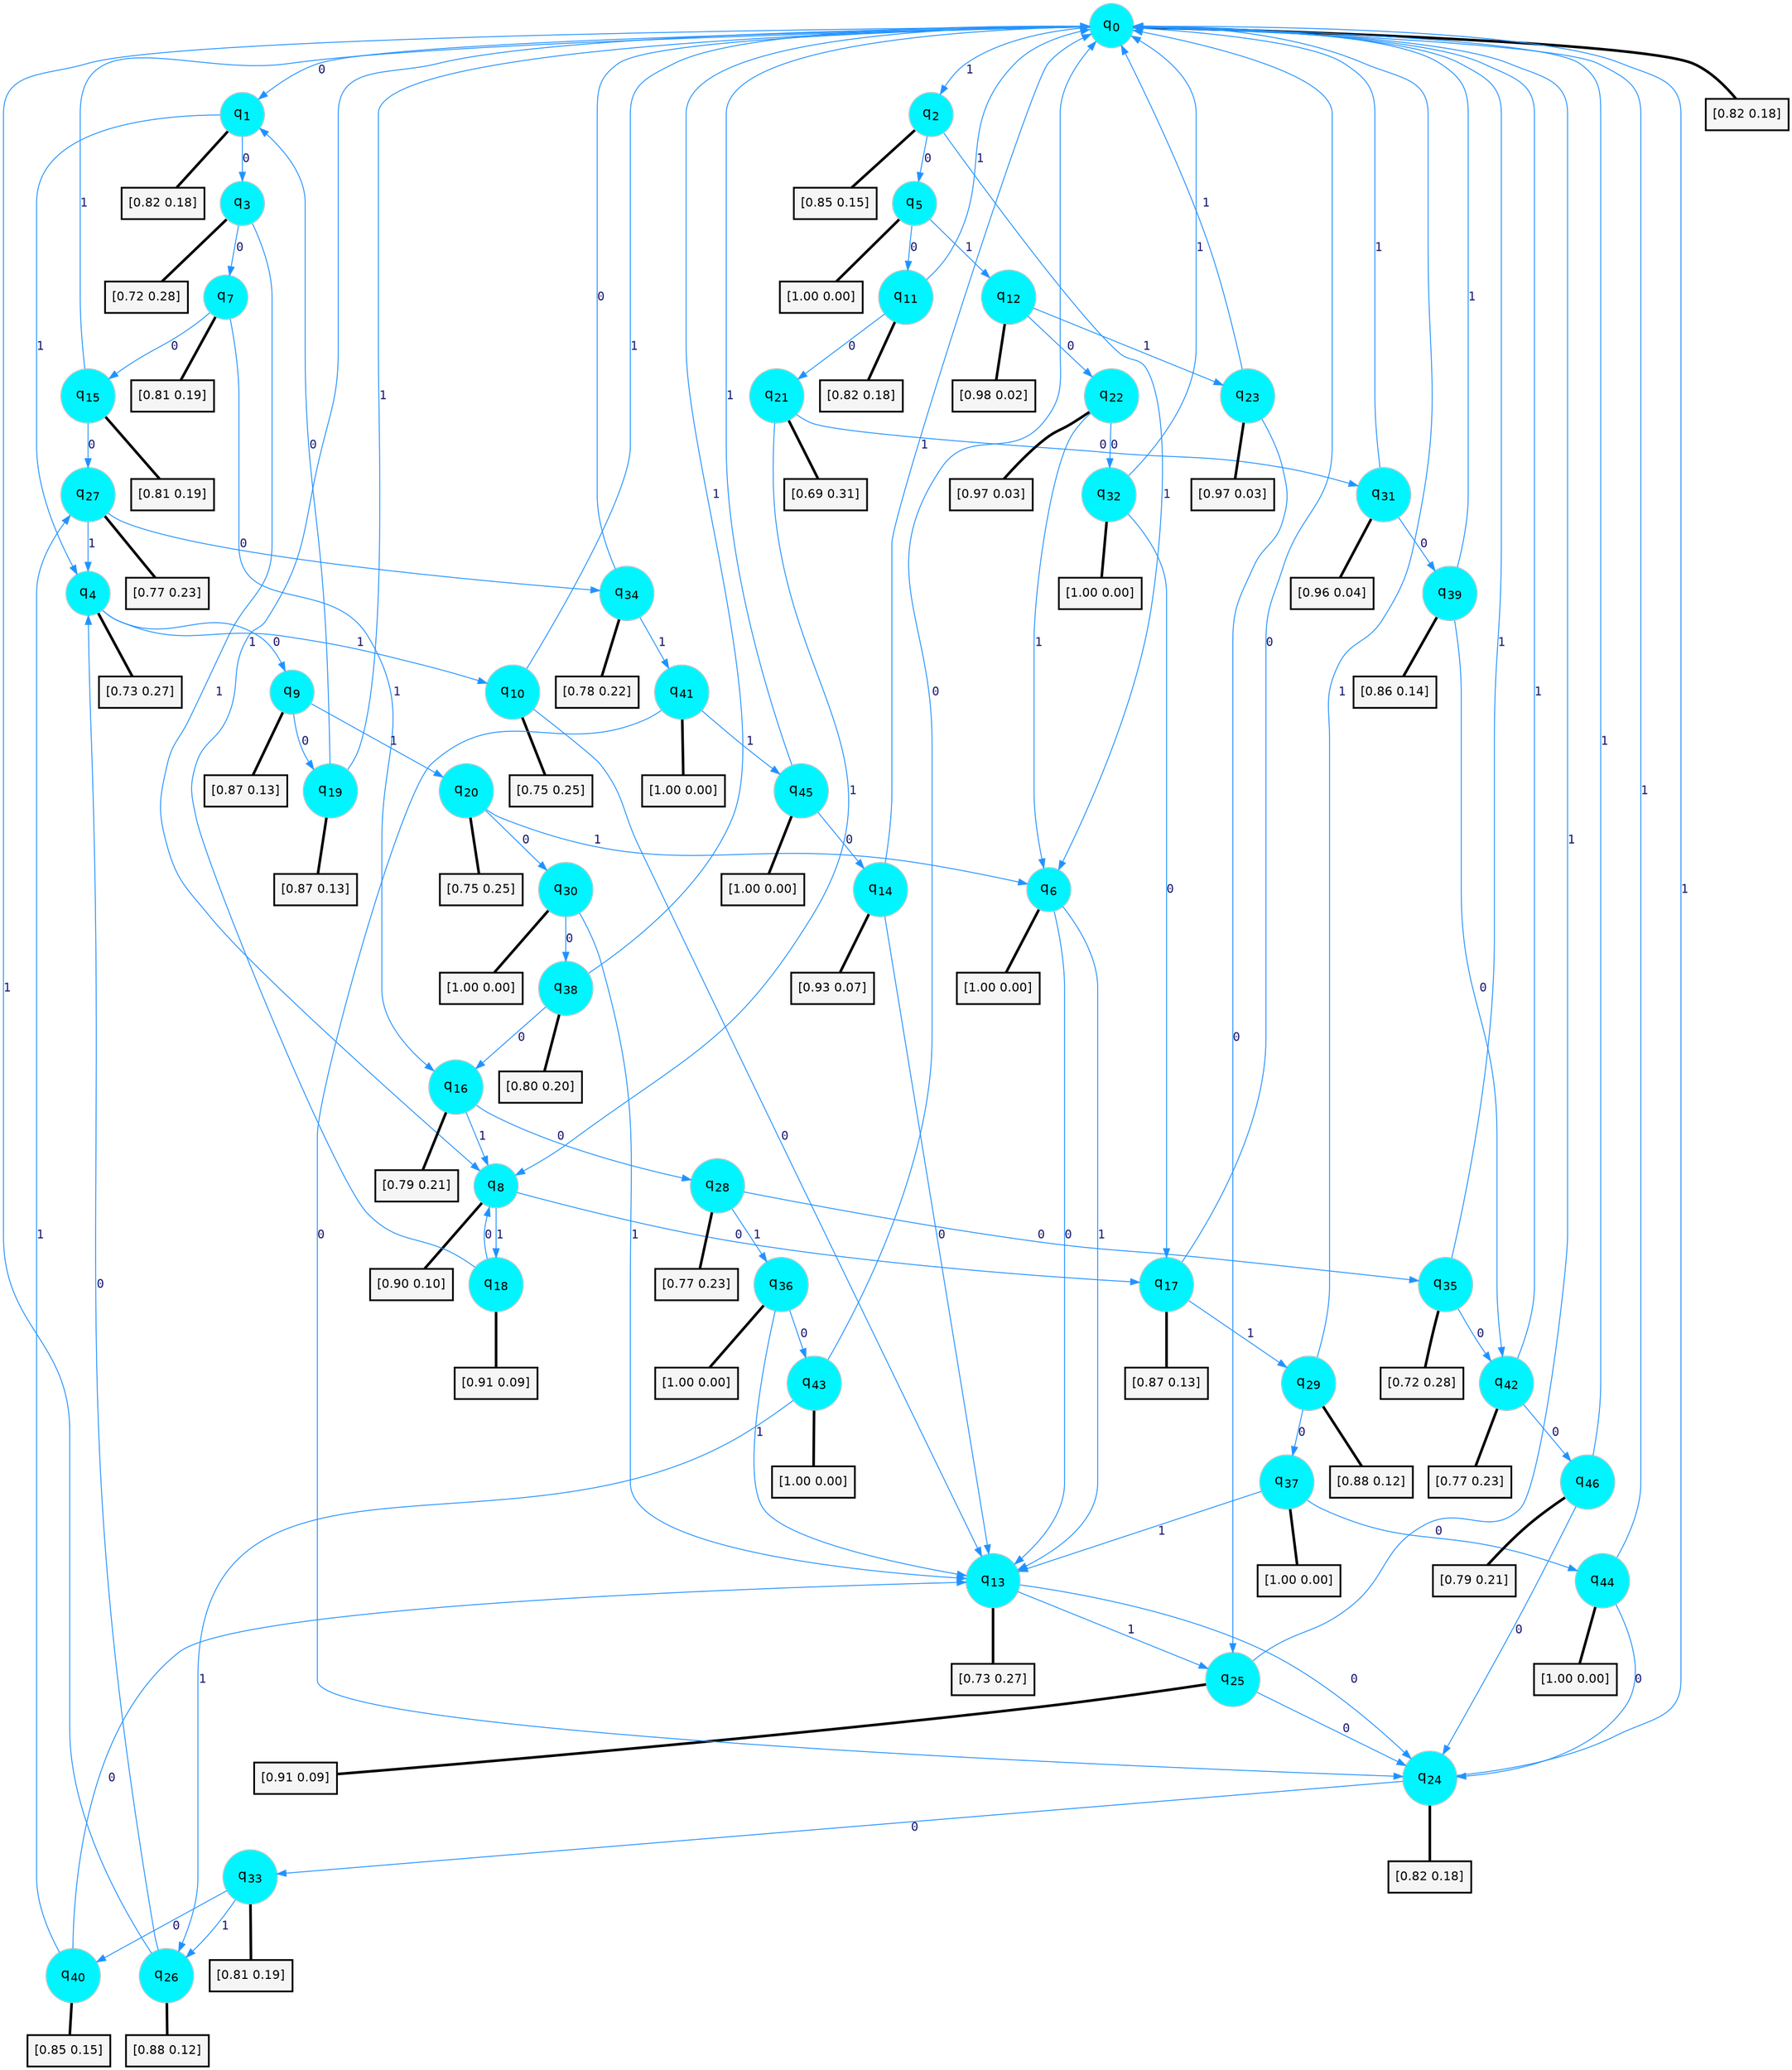 digraph G {
graph [
bgcolor=transparent, dpi=300, rankdir=TD, size="40,25"];
node [
color=gray, fillcolor=turquoise1, fontcolor=black, fontname=Helvetica, fontsize=16, fontweight=bold, shape=circle, style=filled];
edge [
arrowsize=1, color=dodgerblue1, fontcolor=midnightblue, fontname=courier, fontweight=bold, penwidth=1, style=solid, weight=20];
0[label=<q<SUB>0</SUB>>];
1[label=<q<SUB>1</SUB>>];
2[label=<q<SUB>2</SUB>>];
3[label=<q<SUB>3</SUB>>];
4[label=<q<SUB>4</SUB>>];
5[label=<q<SUB>5</SUB>>];
6[label=<q<SUB>6</SUB>>];
7[label=<q<SUB>7</SUB>>];
8[label=<q<SUB>8</SUB>>];
9[label=<q<SUB>9</SUB>>];
10[label=<q<SUB>10</SUB>>];
11[label=<q<SUB>11</SUB>>];
12[label=<q<SUB>12</SUB>>];
13[label=<q<SUB>13</SUB>>];
14[label=<q<SUB>14</SUB>>];
15[label=<q<SUB>15</SUB>>];
16[label=<q<SUB>16</SUB>>];
17[label=<q<SUB>17</SUB>>];
18[label=<q<SUB>18</SUB>>];
19[label=<q<SUB>19</SUB>>];
20[label=<q<SUB>20</SUB>>];
21[label=<q<SUB>21</SUB>>];
22[label=<q<SUB>22</SUB>>];
23[label=<q<SUB>23</SUB>>];
24[label=<q<SUB>24</SUB>>];
25[label=<q<SUB>25</SUB>>];
26[label=<q<SUB>26</SUB>>];
27[label=<q<SUB>27</SUB>>];
28[label=<q<SUB>28</SUB>>];
29[label=<q<SUB>29</SUB>>];
30[label=<q<SUB>30</SUB>>];
31[label=<q<SUB>31</SUB>>];
32[label=<q<SUB>32</SUB>>];
33[label=<q<SUB>33</SUB>>];
34[label=<q<SUB>34</SUB>>];
35[label=<q<SUB>35</SUB>>];
36[label=<q<SUB>36</SUB>>];
37[label=<q<SUB>37</SUB>>];
38[label=<q<SUB>38</SUB>>];
39[label=<q<SUB>39</SUB>>];
40[label=<q<SUB>40</SUB>>];
41[label=<q<SUB>41</SUB>>];
42[label=<q<SUB>42</SUB>>];
43[label=<q<SUB>43</SUB>>];
44[label=<q<SUB>44</SUB>>];
45[label=<q<SUB>45</SUB>>];
46[label=<q<SUB>46</SUB>>];
47[label="[0.82 0.18]", shape=box,fontcolor=black, fontname=Helvetica, fontsize=14, penwidth=2, fillcolor=whitesmoke,color=black];
48[label="[0.82 0.18]", shape=box,fontcolor=black, fontname=Helvetica, fontsize=14, penwidth=2, fillcolor=whitesmoke,color=black];
49[label="[0.85 0.15]", shape=box,fontcolor=black, fontname=Helvetica, fontsize=14, penwidth=2, fillcolor=whitesmoke,color=black];
50[label="[0.72 0.28]", shape=box,fontcolor=black, fontname=Helvetica, fontsize=14, penwidth=2, fillcolor=whitesmoke,color=black];
51[label="[0.73 0.27]", shape=box,fontcolor=black, fontname=Helvetica, fontsize=14, penwidth=2, fillcolor=whitesmoke,color=black];
52[label="[1.00 0.00]", shape=box,fontcolor=black, fontname=Helvetica, fontsize=14, penwidth=2, fillcolor=whitesmoke,color=black];
53[label="[1.00 0.00]", shape=box,fontcolor=black, fontname=Helvetica, fontsize=14, penwidth=2, fillcolor=whitesmoke,color=black];
54[label="[0.81 0.19]", shape=box,fontcolor=black, fontname=Helvetica, fontsize=14, penwidth=2, fillcolor=whitesmoke,color=black];
55[label="[0.90 0.10]", shape=box,fontcolor=black, fontname=Helvetica, fontsize=14, penwidth=2, fillcolor=whitesmoke,color=black];
56[label="[0.87 0.13]", shape=box,fontcolor=black, fontname=Helvetica, fontsize=14, penwidth=2, fillcolor=whitesmoke,color=black];
57[label="[0.75 0.25]", shape=box,fontcolor=black, fontname=Helvetica, fontsize=14, penwidth=2, fillcolor=whitesmoke,color=black];
58[label="[0.82 0.18]", shape=box,fontcolor=black, fontname=Helvetica, fontsize=14, penwidth=2, fillcolor=whitesmoke,color=black];
59[label="[0.98 0.02]", shape=box,fontcolor=black, fontname=Helvetica, fontsize=14, penwidth=2, fillcolor=whitesmoke,color=black];
60[label="[0.73 0.27]", shape=box,fontcolor=black, fontname=Helvetica, fontsize=14, penwidth=2, fillcolor=whitesmoke,color=black];
61[label="[0.93 0.07]", shape=box,fontcolor=black, fontname=Helvetica, fontsize=14, penwidth=2, fillcolor=whitesmoke,color=black];
62[label="[0.81 0.19]", shape=box,fontcolor=black, fontname=Helvetica, fontsize=14, penwidth=2, fillcolor=whitesmoke,color=black];
63[label="[0.79 0.21]", shape=box,fontcolor=black, fontname=Helvetica, fontsize=14, penwidth=2, fillcolor=whitesmoke,color=black];
64[label="[0.87 0.13]", shape=box,fontcolor=black, fontname=Helvetica, fontsize=14, penwidth=2, fillcolor=whitesmoke,color=black];
65[label="[0.91 0.09]", shape=box,fontcolor=black, fontname=Helvetica, fontsize=14, penwidth=2, fillcolor=whitesmoke,color=black];
66[label="[0.87 0.13]", shape=box,fontcolor=black, fontname=Helvetica, fontsize=14, penwidth=2, fillcolor=whitesmoke,color=black];
67[label="[0.75 0.25]", shape=box,fontcolor=black, fontname=Helvetica, fontsize=14, penwidth=2, fillcolor=whitesmoke,color=black];
68[label="[0.69 0.31]", shape=box,fontcolor=black, fontname=Helvetica, fontsize=14, penwidth=2, fillcolor=whitesmoke,color=black];
69[label="[0.97 0.03]", shape=box,fontcolor=black, fontname=Helvetica, fontsize=14, penwidth=2, fillcolor=whitesmoke,color=black];
70[label="[0.97 0.03]", shape=box,fontcolor=black, fontname=Helvetica, fontsize=14, penwidth=2, fillcolor=whitesmoke,color=black];
71[label="[0.82 0.18]", shape=box,fontcolor=black, fontname=Helvetica, fontsize=14, penwidth=2, fillcolor=whitesmoke,color=black];
72[label="[0.91 0.09]", shape=box,fontcolor=black, fontname=Helvetica, fontsize=14, penwidth=2, fillcolor=whitesmoke,color=black];
73[label="[0.88 0.12]", shape=box,fontcolor=black, fontname=Helvetica, fontsize=14, penwidth=2, fillcolor=whitesmoke,color=black];
74[label="[0.77 0.23]", shape=box,fontcolor=black, fontname=Helvetica, fontsize=14, penwidth=2, fillcolor=whitesmoke,color=black];
75[label="[0.77 0.23]", shape=box,fontcolor=black, fontname=Helvetica, fontsize=14, penwidth=2, fillcolor=whitesmoke,color=black];
76[label="[0.88 0.12]", shape=box,fontcolor=black, fontname=Helvetica, fontsize=14, penwidth=2, fillcolor=whitesmoke,color=black];
77[label="[1.00 0.00]", shape=box,fontcolor=black, fontname=Helvetica, fontsize=14, penwidth=2, fillcolor=whitesmoke,color=black];
78[label="[0.96 0.04]", shape=box,fontcolor=black, fontname=Helvetica, fontsize=14, penwidth=2, fillcolor=whitesmoke,color=black];
79[label="[1.00 0.00]", shape=box,fontcolor=black, fontname=Helvetica, fontsize=14, penwidth=2, fillcolor=whitesmoke,color=black];
80[label="[0.81 0.19]", shape=box,fontcolor=black, fontname=Helvetica, fontsize=14, penwidth=2, fillcolor=whitesmoke,color=black];
81[label="[0.78 0.22]", shape=box,fontcolor=black, fontname=Helvetica, fontsize=14, penwidth=2, fillcolor=whitesmoke,color=black];
82[label="[0.72 0.28]", shape=box,fontcolor=black, fontname=Helvetica, fontsize=14, penwidth=2, fillcolor=whitesmoke,color=black];
83[label="[1.00 0.00]", shape=box,fontcolor=black, fontname=Helvetica, fontsize=14, penwidth=2, fillcolor=whitesmoke,color=black];
84[label="[1.00 0.00]", shape=box,fontcolor=black, fontname=Helvetica, fontsize=14, penwidth=2, fillcolor=whitesmoke,color=black];
85[label="[0.80 0.20]", shape=box,fontcolor=black, fontname=Helvetica, fontsize=14, penwidth=2, fillcolor=whitesmoke,color=black];
86[label="[0.86 0.14]", shape=box,fontcolor=black, fontname=Helvetica, fontsize=14, penwidth=2, fillcolor=whitesmoke,color=black];
87[label="[0.85 0.15]", shape=box,fontcolor=black, fontname=Helvetica, fontsize=14, penwidth=2, fillcolor=whitesmoke,color=black];
88[label="[1.00 0.00]", shape=box,fontcolor=black, fontname=Helvetica, fontsize=14, penwidth=2, fillcolor=whitesmoke,color=black];
89[label="[0.77 0.23]", shape=box,fontcolor=black, fontname=Helvetica, fontsize=14, penwidth=2, fillcolor=whitesmoke,color=black];
90[label="[1.00 0.00]", shape=box,fontcolor=black, fontname=Helvetica, fontsize=14, penwidth=2, fillcolor=whitesmoke,color=black];
91[label="[1.00 0.00]", shape=box,fontcolor=black, fontname=Helvetica, fontsize=14, penwidth=2, fillcolor=whitesmoke,color=black];
92[label="[1.00 0.00]", shape=box,fontcolor=black, fontname=Helvetica, fontsize=14, penwidth=2, fillcolor=whitesmoke,color=black];
93[label="[0.79 0.21]", shape=box,fontcolor=black, fontname=Helvetica, fontsize=14, penwidth=2, fillcolor=whitesmoke,color=black];
0->1 [label=0];
0->2 [label=1];
0->47 [arrowhead=none, penwidth=3,color=black];
1->3 [label=0];
1->4 [label=1];
1->48 [arrowhead=none, penwidth=3,color=black];
2->5 [label=0];
2->6 [label=1];
2->49 [arrowhead=none, penwidth=3,color=black];
3->7 [label=0];
3->8 [label=1];
3->50 [arrowhead=none, penwidth=3,color=black];
4->9 [label=0];
4->10 [label=1];
4->51 [arrowhead=none, penwidth=3,color=black];
5->11 [label=0];
5->12 [label=1];
5->52 [arrowhead=none, penwidth=3,color=black];
6->13 [label=0];
6->13 [label=1];
6->53 [arrowhead=none, penwidth=3,color=black];
7->15 [label=0];
7->16 [label=1];
7->54 [arrowhead=none, penwidth=3,color=black];
8->17 [label=0];
8->18 [label=1];
8->55 [arrowhead=none, penwidth=3,color=black];
9->19 [label=0];
9->20 [label=1];
9->56 [arrowhead=none, penwidth=3,color=black];
10->13 [label=0];
10->0 [label=1];
10->57 [arrowhead=none, penwidth=3,color=black];
11->21 [label=0];
11->0 [label=1];
11->58 [arrowhead=none, penwidth=3,color=black];
12->22 [label=0];
12->23 [label=1];
12->59 [arrowhead=none, penwidth=3,color=black];
13->24 [label=0];
13->25 [label=1];
13->60 [arrowhead=none, penwidth=3,color=black];
14->13 [label=0];
14->0 [label=1];
14->61 [arrowhead=none, penwidth=3,color=black];
15->27 [label=0];
15->0 [label=1];
15->62 [arrowhead=none, penwidth=3,color=black];
16->28 [label=0];
16->8 [label=1];
16->63 [arrowhead=none, penwidth=3,color=black];
17->0 [label=0];
17->29 [label=1];
17->64 [arrowhead=none, penwidth=3,color=black];
18->8 [label=0];
18->0 [label=1];
18->65 [arrowhead=none, penwidth=3,color=black];
19->1 [label=0];
19->0 [label=1];
19->66 [arrowhead=none, penwidth=3,color=black];
20->30 [label=0];
20->6 [label=1];
20->67 [arrowhead=none, penwidth=3,color=black];
21->31 [label=0];
21->8 [label=1];
21->68 [arrowhead=none, penwidth=3,color=black];
22->32 [label=0];
22->6 [label=1];
22->69 [arrowhead=none, penwidth=3,color=black];
23->25 [label=0];
23->0 [label=1];
23->70 [arrowhead=none, penwidth=3,color=black];
24->33 [label=0];
24->0 [label=1];
24->71 [arrowhead=none, penwidth=3,color=black];
25->24 [label=0];
25->0 [label=1];
25->72 [arrowhead=none, penwidth=3,color=black];
26->4 [label=0];
26->0 [label=1];
26->73 [arrowhead=none, penwidth=3,color=black];
27->34 [label=0];
27->4 [label=1];
27->74 [arrowhead=none, penwidth=3,color=black];
28->35 [label=0];
28->36 [label=1];
28->75 [arrowhead=none, penwidth=3,color=black];
29->37 [label=0];
29->0 [label=1];
29->76 [arrowhead=none, penwidth=3,color=black];
30->38 [label=0];
30->13 [label=1];
30->77 [arrowhead=none, penwidth=3,color=black];
31->39 [label=0];
31->0 [label=1];
31->78 [arrowhead=none, penwidth=3,color=black];
32->17 [label=0];
32->0 [label=1];
32->79 [arrowhead=none, penwidth=3,color=black];
33->40 [label=0];
33->26 [label=1];
33->80 [arrowhead=none, penwidth=3,color=black];
34->0 [label=0];
34->41 [label=1];
34->81 [arrowhead=none, penwidth=3,color=black];
35->42 [label=0];
35->0 [label=1];
35->82 [arrowhead=none, penwidth=3,color=black];
36->43 [label=0];
36->13 [label=1];
36->83 [arrowhead=none, penwidth=3,color=black];
37->44 [label=0];
37->13 [label=1];
37->84 [arrowhead=none, penwidth=3,color=black];
38->16 [label=0];
38->0 [label=1];
38->85 [arrowhead=none, penwidth=3,color=black];
39->42 [label=0];
39->0 [label=1];
39->86 [arrowhead=none, penwidth=3,color=black];
40->13 [label=0];
40->27 [label=1];
40->87 [arrowhead=none, penwidth=3,color=black];
41->24 [label=0];
41->45 [label=1];
41->88 [arrowhead=none, penwidth=3,color=black];
42->46 [label=0];
42->0 [label=1];
42->89 [arrowhead=none, penwidth=3,color=black];
43->0 [label=0];
43->26 [label=1];
43->90 [arrowhead=none, penwidth=3,color=black];
44->24 [label=0];
44->0 [label=1];
44->91 [arrowhead=none, penwidth=3,color=black];
45->14 [label=0];
45->0 [label=1];
45->92 [arrowhead=none, penwidth=3,color=black];
46->24 [label=0];
46->0 [label=1];
46->93 [arrowhead=none, penwidth=3,color=black];
}
